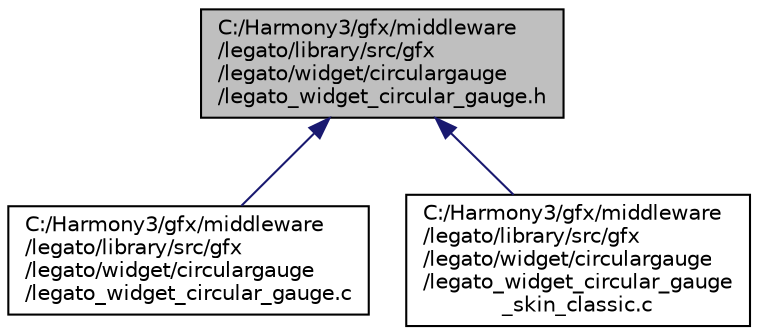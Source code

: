 digraph "C:/Harmony3/gfx/middleware/legato/library/src/gfx/legato/widget/circulargauge/legato_widget_circular_gauge.h"
{
 // LATEX_PDF_SIZE
  edge [fontname="Helvetica",fontsize="10",labelfontname="Helvetica",labelfontsize="10"];
  node [fontname="Helvetica",fontsize="10",shape=record];
  Node1 [label="C:/Harmony3/gfx/middleware\l/legato/library/src/gfx\l/legato/widget/circulargauge\l/legato_widget_circular_gauge.h",height=0.2,width=0.4,color="black", fillcolor="grey75", style="filled", fontcolor="black",tooltip=" "];
  Node1 -> Node2 [dir="back",color="midnightblue",fontsize="10",style="solid",fontname="Helvetica"];
  Node2 [label="C:/Harmony3/gfx/middleware\l/legato/library/src/gfx\l/legato/widget/circulargauge\l/legato_widget_circular_gauge.c",height=0.2,width=0.4,color="black", fillcolor="white", style="filled",URL="$legato__widget__circular__gauge_8c.html",tooltip=" "];
  Node1 -> Node3 [dir="back",color="midnightblue",fontsize="10",style="solid",fontname="Helvetica"];
  Node3 [label="C:/Harmony3/gfx/middleware\l/legato/library/src/gfx\l/legato/widget/circulargauge\l/legato_widget_circular_gauge\l_skin_classic.c",height=0.2,width=0.4,color="black", fillcolor="white", style="filled",URL="$legato__widget__circular__gauge__skin__classic_8c.html",tooltip=" "];
}
